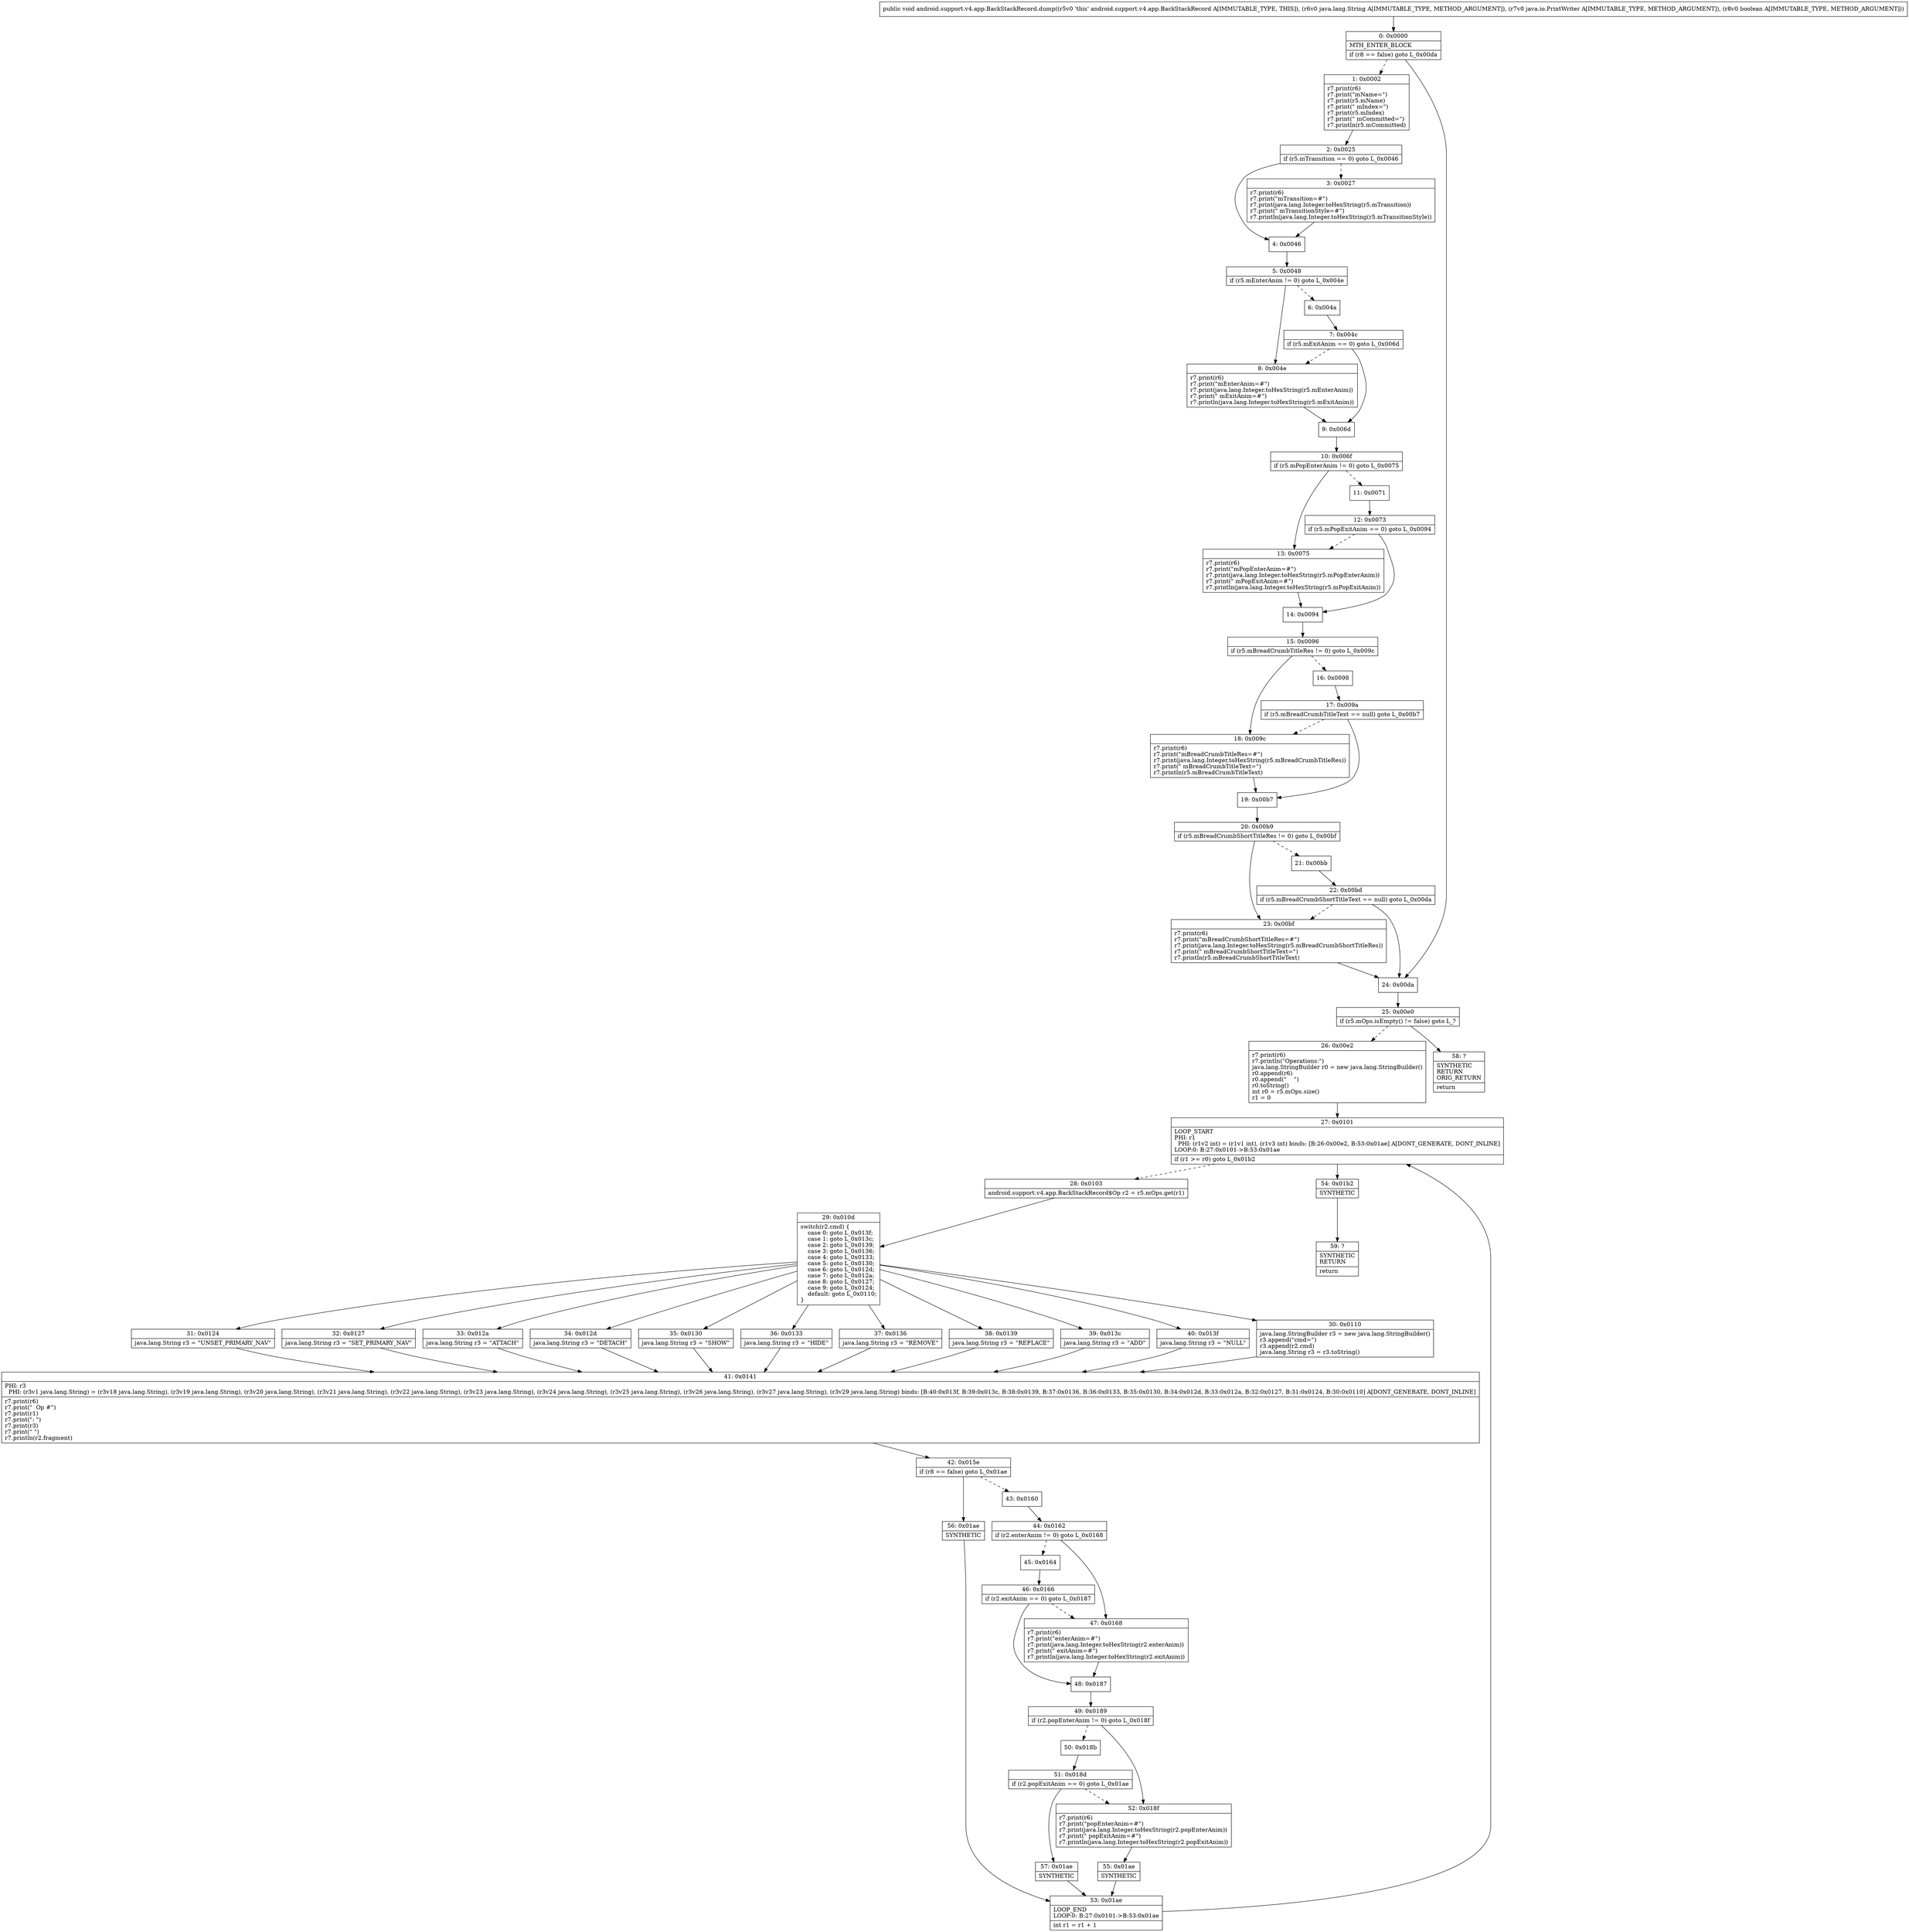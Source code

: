 digraph "CFG forandroid.support.v4.app.BackStackRecord.dump(Ljava\/lang\/String;Ljava\/io\/PrintWriter;Z)V" {
Node_0 [shape=record,label="{0\:\ 0x0000|MTH_ENTER_BLOCK\l|if (r8 == false) goto L_0x00da\l}"];
Node_1 [shape=record,label="{1\:\ 0x0002|r7.print(r6)\lr7.print(\"mName=\")\lr7.print(r5.mName)\lr7.print(\" mIndex=\")\lr7.print(r5.mIndex)\lr7.print(\" mCommitted=\")\lr7.println(r5.mCommitted)\l}"];
Node_2 [shape=record,label="{2\:\ 0x0025|if (r5.mTransition == 0) goto L_0x0046\l}"];
Node_3 [shape=record,label="{3\:\ 0x0027|r7.print(r6)\lr7.print(\"mTransition=#\")\lr7.print(java.lang.Integer.toHexString(r5.mTransition))\lr7.print(\" mTransitionStyle=#\")\lr7.println(java.lang.Integer.toHexString(r5.mTransitionStyle))\l}"];
Node_4 [shape=record,label="{4\:\ 0x0046}"];
Node_5 [shape=record,label="{5\:\ 0x0048|if (r5.mEnterAnim != 0) goto L_0x004e\l}"];
Node_6 [shape=record,label="{6\:\ 0x004a}"];
Node_7 [shape=record,label="{7\:\ 0x004c|if (r5.mExitAnim == 0) goto L_0x006d\l}"];
Node_8 [shape=record,label="{8\:\ 0x004e|r7.print(r6)\lr7.print(\"mEnterAnim=#\")\lr7.print(java.lang.Integer.toHexString(r5.mEnterAnim))\lr7.print(\" mExitAnim=#\")\lr7.println(java.lang.Integer.toHexString(r5.mExitAnim))\l}"];
Node_9 [shape=record,label="{9\:\ 0x006d}"];
Node_10 [shape=record,label="{10\:\ 0x006f|if (r5.mPopEnterAnim != 0) goto L_0x0075\l}"];
Node_11 [shape=record,label="{11\:\ 0x0071}"];
Node_12 [shape=record,label="{12\:\ 0x0073|if (r5.mPopExitAnim == 0) goto L_0x0094\l}"];
Node_13 [shape=record,label="{13\:\ 0x0075|r7.print(r6)\lr7.print(\"mPopEnterAnim=#\")\lr7.print(java.lang.Integer.toHexString(r5.mPopEnterAnim))\lr7.print(\" mPopExitAnim=#\")\lr7.println(java.lang.Integer.toHexString(r5.mPopExitAnim))\l}"];
Node_14 [shape=record,label="{14\:\ 0x0094}"];
Node_15 [shape=record,label="{15\:\ 0x0096|if (r5.mBreadCrumbTitleRes != 0) goto L_0x009c\l}"];
Node_16 [shape=record,label="{16\:\ 0x0098}"];
Node_17 [shape=record,label="{17\:\ 0x009a|if (r5.mBreadCrumbTitleText == null) goto L_0x00b7\l}"];
Node_18 [shape=record,label="{18\:\ 0x009c|r7.print(r6)\lr7.print(\"mBreadCrumbTitleRes=#\")\lr7.print(java.lang.Integer.toHexString(r5.mBreadCrumbTitleRes))\lr7.print(\" mBreadCrumbTitleText=\")\lr7.println(r5.mBreadCrumbTitleText)\l}"];
Node_19 [shape=record,label="{19\:\ 0x00b7}"];
Node_20 [shape=record,label="{20\:\ 0x00b9|if (r5.mBreadCrumbShortTitleRes != 0) goto L_0x00bf\l}"];
Node_21 [shape=record,label="{21\:\ 0x00bb}"];
Node_22 [shape=record,label="{22\:\ 0x00bd|if (r5.mBreadCrumbShortTitleText == null) goto L_0x00da\l}"];
Node_23 [shape=record,label="{23\:\ 0x00bf|r7.print(r6)\lr7.print(\"mBreadCrumbShortTitleRes=#\")\lr7.print(java.lang.Integer.toHexString(r5.mBreadCrumbShortTitleRes))\lr7.print(\" mBreadCrumbShortTitleText=\")\lr7.println(r5.mBreadCrumbShortTitleText)\l}"];
Node_24 [shape=record,label="{24\:\ 0x00da}"];
Node_25 [shape=record,label="{25\:\ 0x00e0|if (r5.mOps.isEmpty() != false) goto L_?\l}"];
Node_26 [shape=record,label="{26\:\ 0x00e2|r7.print(r6)\lr7.println(\"Operations:\")\ljava.lang.StringBuilder r0 = new java.lang.StringBuilder()\lr0.append(r6)\lr0.append(\"    \")\lr0.toString()\lint r0 = r5.mOps.size()\lr1 = 0\l}"];
Node_27 [shape=record,label="{27\:\ 0x0101|LOOP_START\lPHI: r1 \l  PHI: (r1v2 int) = (r1v1 int), (r1v3 int) binds: [B:26:0x00e2, B:53:0x01ae] A[DONT_GENERATE, DONT_INLINE]\lLOOP:0: B:27:0x0101\-\>B:53:0x01ae\l|if (r1 \>= r0) goto L_0x01b2\l}"];
Node_28 [shape=record,label="{28\:\ 0x0103|android.support.v4.app.BackStackRecord$Op r2 = r5.mOps.get(r1)\l}"];
Node_29 [shape=record,label="{29\:\ 0x010d|switch(r2.cmd) \{\l    case 0: goto L_0x013f;\l    case 1: goto L_0x013c;\l    case 2: goto L_0x0139;\l    case 3: goto L_0x0136;\l    case 4: goto L_0x0133;\l    case 5: goto L_0x0130;\l    case 6: goto L_0x012d;\l    case 7: goto L_0x012a;\l    case 8: goto L_0x0127;\l    case 9: goto L_0x0124;\l    default: goto L_0x0110;\l\}\l}"];
Node_30 [shape=record,label="{30\:\ 0x0110|java.lang.StringBuilder r3 = new java.lang.StringBuilder()\lr3.append(\"cmd=\")\lr3.append(r2.cmd)\ljava.lang.String r3 = r3.toString()\l}"];
Node_31 [shape=record,label="{31\:\ 0x0124|java.lang.String r3 = \"UNSET_PRIMARY_NAV\"\l}"];
Node_32 [shape=record,label="{32\:\ 0x0127|java.lang.String r3 = \"SET_PRIMARY_NAV\"\l}"];
Node_33 [shape=record,label="{33\:\ 0x012a|java.lang.String r3 = \"ATTACH\"\l}"];
Node_34 [shape=record,label="{34\:\ 0x012d|java.lang.String r3 = \"DETACH\"\l}"];
Node_35 [shape=record,label="{35\:\ 0x0130|java.lang.String r3 = \"SHOW\"\l}"];
Node_36 [shape=record,label="{36\:\ 0x0133|java.lang.String r3 = \"HIDE\"\l}"];
Node_37 [shape=record,label="{37\:\ 0x0136|java.lang.String r3 = \"REMOVE\"\l}"];
Node_38 [shape=record,label="{38\:\ 0x0139|java.lang.String r3 = \"REPLACE\"\l}"];
Node_39 [shape=record,label="{39\:\ 0x013c|java.lang.String r3 = \"ADD\"\l}"];
Node_40 [shape=record,label="{40\:\ 0x013f|java.lang.String r3 = \"NULL\"\l}"];
Node_41 [shape=record,label="{41\:\ 0x0141|PHI: r3 \l  PHI: (r3v1 java.lang.String) = (r3v18 java.lang.String), (r3v19 java.lang.String), (r3v20 java.lang.String), (r3v21 java.lang.String), (r3v22 java.lang.String), (r3v23 java.lang.String), (r3v24 java.lang.String), (r3v25 java.lang.String), (r3v26 java.lang.String), (r3v27 java.lang.String), (r3v29 java.lang.String) binds: [B:40:0x013f, B:39:0x013c, B:38:0x0139, B:37:0x0136, B:36:0x0133, B:35:0x0130, B:34:0x012d, B:33:0x012a, B:32:0x0127, B:31:0x0124, B:30:0x0110] A[DONT_GENERATE, DONT_INLINE]\l|r7.print(r6)\lr7.print(\"  Op #\")\lr7.print(r1)\lr7.print(\": \")\lr7.print(r3)\lr7.print(\" \")\lr7.println(r2.fragment)\l}"];
Node_42 [shape=record,label="{42\:\ 0x015e|if (r8 == false) goto L_0x01ae\l}"];
Node_43 [shape=record,label="{43\:\ 0x0160}"];
Node_44 [shape=record,label="{44\:\ 0x0162|if (r2.enterAnim != 0) goto L_0x0168\l}"];
Node_45 [shape=record,label="{45\:\ 0x0164}"];
Node_46 [shape=record,label="{46\:\ 0x0166|if (r2.exitAnim == 0) goto L_0x0187\l}"];
Node_47 [shape=record,label="{47\:\ 0x0168|r7.print(r6)\lr7.print(\"enterAnim=#\")\lr7.print(java.lang.Integer.toHexString(r2.enterAnim))\lr7.print(\" exitAnim=#\")\lr7.println(java.lang.Integer.toHexString(r2.exitAnim))\l}"];
Node_48 [shape=record,label="{48\:\ 0x0187}"];
Node_49 [shape=record,label="{49\:\ 0x0189|if (r2.popEnterAnim != 0) goto L_0x018f\l}"];
Node_50 [shape=record,label="{50\:\ 0x018b}"];
Node_51 [shape=record,label="{51\:\ 0x018d|if (r2.popExitAnim == 0) goto L_0x01ae\l}"];
Node_52 [shape=record,label="{52\:\ 0x018f|r7.print(r6)\lr7.print(\"popEnterAnim=#\")\lr7.print(java.lang.Integer.toHexString(r2.popEnterAnim))\lr7.print(\" popExitAnim=#\")\lr7.println(java.lang.Integer.toHexString(r2.popExitAnim))\l}"];
Node_53 [shape=record,label="{53\:\ 0x01ae|LOOP_END\lLOOP:0: B:27:0x0101\-\>B:53:0x01ae\l|int r1 = r1 + 1\l}"];
Node_54 [shape=record,label="{54\:\ 0x01b2|SYNTHETIC\l}"];
Node_55 [shape=record,label="{55\:\ 0x01ae|SYNTHETIC\l}"];
Node_56 [shape=record,label="{56\:\ 0x01ae|SYNTHETIC\l}"];
Node_57 [shape=record,label="{57\:\ 0x01ae|SYNTHETIC\l}"];
Node_58 [shape=record,label="{58\:\ ?|SYNTHETIC\lRETURN\lORIG_RETURN\l|return\l}"];
Node_59 [shape=record,label="{59\:\ ?|SYNTHETIC\lRETURN\l|return\l}"];
MethodNode[shape=record,label="{public void android.support.v4.app.BackStackRecord.dump((r5v0 'this' android.support.v4.app.BackStackRecord A[IMMUTABLE_TYPE, THIS]), (r6v0 java.lang.String A[IMMUTABLE_TYPE, METHOD_ARGUMENT]), (r7v0 java.io.PrintWriter A[IMMUTABLE_TYPE, METHOD_ARGUMENT]), (r8v0 boolean A[IMMUTABLE_TYPE, METHOD_ARGUMENT])) }"];
MethodNode -> Node_0;
Node_0 -> Node_1[style=dashed];
Node_0 -> Node_24;
Node_1 -> Node_2;
Node_2 -> Node_3[style=dashed];
Node_2 -> Node_4;
Node_3 -> Node_4;
Node_4 -> Node_5;
Node_5 -> Node_6[style=dashed];
Node_5 -> Node_8;
Node_6 -> Node_7;
Node_7 -> Node_8[style=dashed];
Node_7 -> Node_9;
Node_8 -> Node_9;
Node_9 -> Node_10;
Node_10 -> Node_11[style=dashed];
Node_10 -> Node_13;
Node_11 -> Node_12;
Node_12 -> Node_13[style=dashed];
Node_12 -> Node_14;
Node_13 -> Node_14;
Node_14 -> Node_15;
Node_15 -> Node_16[style=dashed];
Node_15 -> Node_18;
Node_16 -> Node_17;
Node_17 -> Node_18[style=dashed];
Node_17 -> Node_19;
Node_18 -> Node_19;
Node_19 -> Node_20;
Node_20 -> Node_21[style=dashed];
Node_20 -> Node_23;
Node_21 -> Node_22;
Node_22 -> Node_23[style=dashed];
Node_22 -> Node_24;
Node_23 -> Node_24;
Node_24 -> Node_25;
Node_25 -> Node_26[style=dashed];
Node_25 -> Node_58;
Node_26 -> Node_27;
Node_27 -> Node_28[style=dashed];
Node_27 -> Node_54;
Node_28 -> Node_29;
Node_29 -> Node_30;
Node_29 -> Node_31;
Node_29 -> Node_32;
Node_29 -> Node_33;
Node_29 -> Node_34;
Node_29 -> Node_35;
Node_29 -> Node_36;
Node_29 -> Node_37;
Node_29 -> Node_38;
Node_29 -> Node_39;
Node_29 -> Node_40;
Node_30 -> Node_41;
Node_31 -> Node_41;
Node_32 -> Node_41;
Node_33 -> Node_41;
Node_34 -> Node_41;
Node_35 -> Node_41;
Node_36 -> Node_41;
Node_37 -> Node_41;
Node_38 -> Node_41;
Node_39 -> Node_41;
Node_40 -> Node_41;
Node_41 -> Node_42;
Node_42 -> Node_43[style=dashed];
Node_42 -> Node_56;
Node_43 -> Node_44;
Node_44 -> Node_45[style=dashed];
Node_44 -> Node_47;
Node_45 -> Node_46;
Node_46 -> Node_47[style=dashed];
Node_46 -> Node_48;
Node_47 -> Node_48;
Node_48 -> Node_49;
Node_49 -> Node_50[style=dashed];
Node_49 -> Node_52;
Node_50 -> Node_51;
Node_51 -> Node_52[style=dashed];
Node_51 -> Node_57;
Node_52 -> Node_55;
Node_53 -> Node_27;
Node_54 -> Node_59;
Node_55 -> Node_53;
Node_56 -> Node_53;
Node_57 -> Node_53;
}

